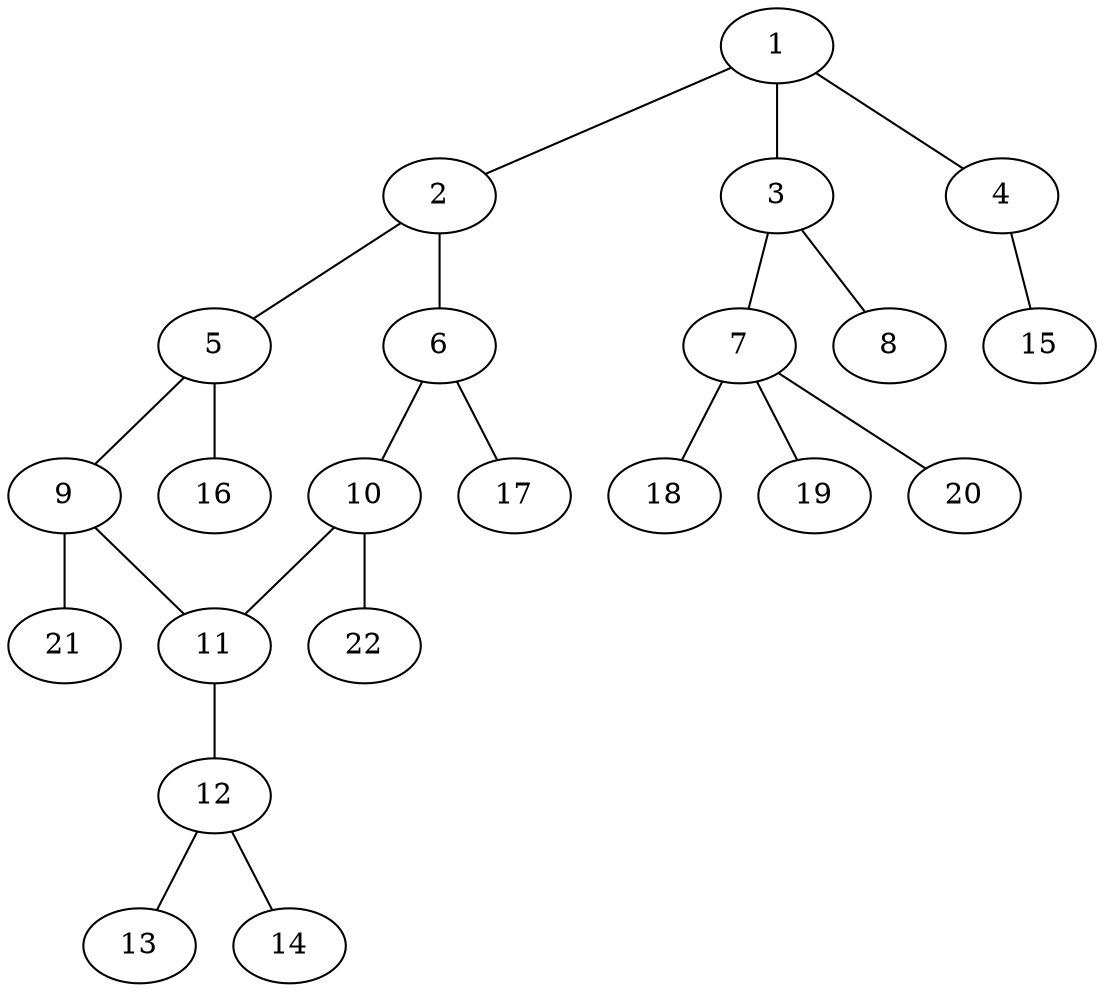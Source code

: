graph molecule_3906 {
	1	 [chem=N];
	2	 [chem=C];
	1 -- 2	 [valence=1];
	3	 [chem=C];
	1 -- 3	 [valence=1];
	4	 [chem=O];
	1 -- 4	 [valence=1];
	5	 [chem=C];
	2 -- 5	 [valence=2];
	6	 [chem=C];
	2 -- 6	 [valence=1];
	7	 [chem=C];
	3 -- 7	 [valence=1];
	8	 [chem=O];
	3 -- 8	 [valence=2];
	15	 [chem=H];
	4 -- 15	 [valence=1];
	9	 [chem=C];
	5 -- 9	 [valence=1];
	16	 [chem=H];
	5 -- 16	 [valence=1];
	10	 [chem=C];
	6 -- 10	 [valence=2];
	17	 [chem=H];
	6 -- 17	 [valence=1];
	18	 [chem=H];
	7 -- 18	 [valence=1];
	19	 [chem=H];
	7 -- 19	 [valence=1];
	20	 [chem=H];
	7 -- 20	 [valence=1];
	11	 [chem=C];
	9 -- 11	 [valence=2];
	21	 [chem=H];
	9 -- 21	 [valence=1];
	10 -- 11	 [valence=1];
	22	 [chem=H];
	10 -- 22	 [valence=1];
	12	 [chem=N];
	11 -- 12	 [valence=1];
	13	 [chem=O];
	12 -- 13	 [valence=2];
	14	 [chem=O];
	12 -- 14	 [valence=1];
}
